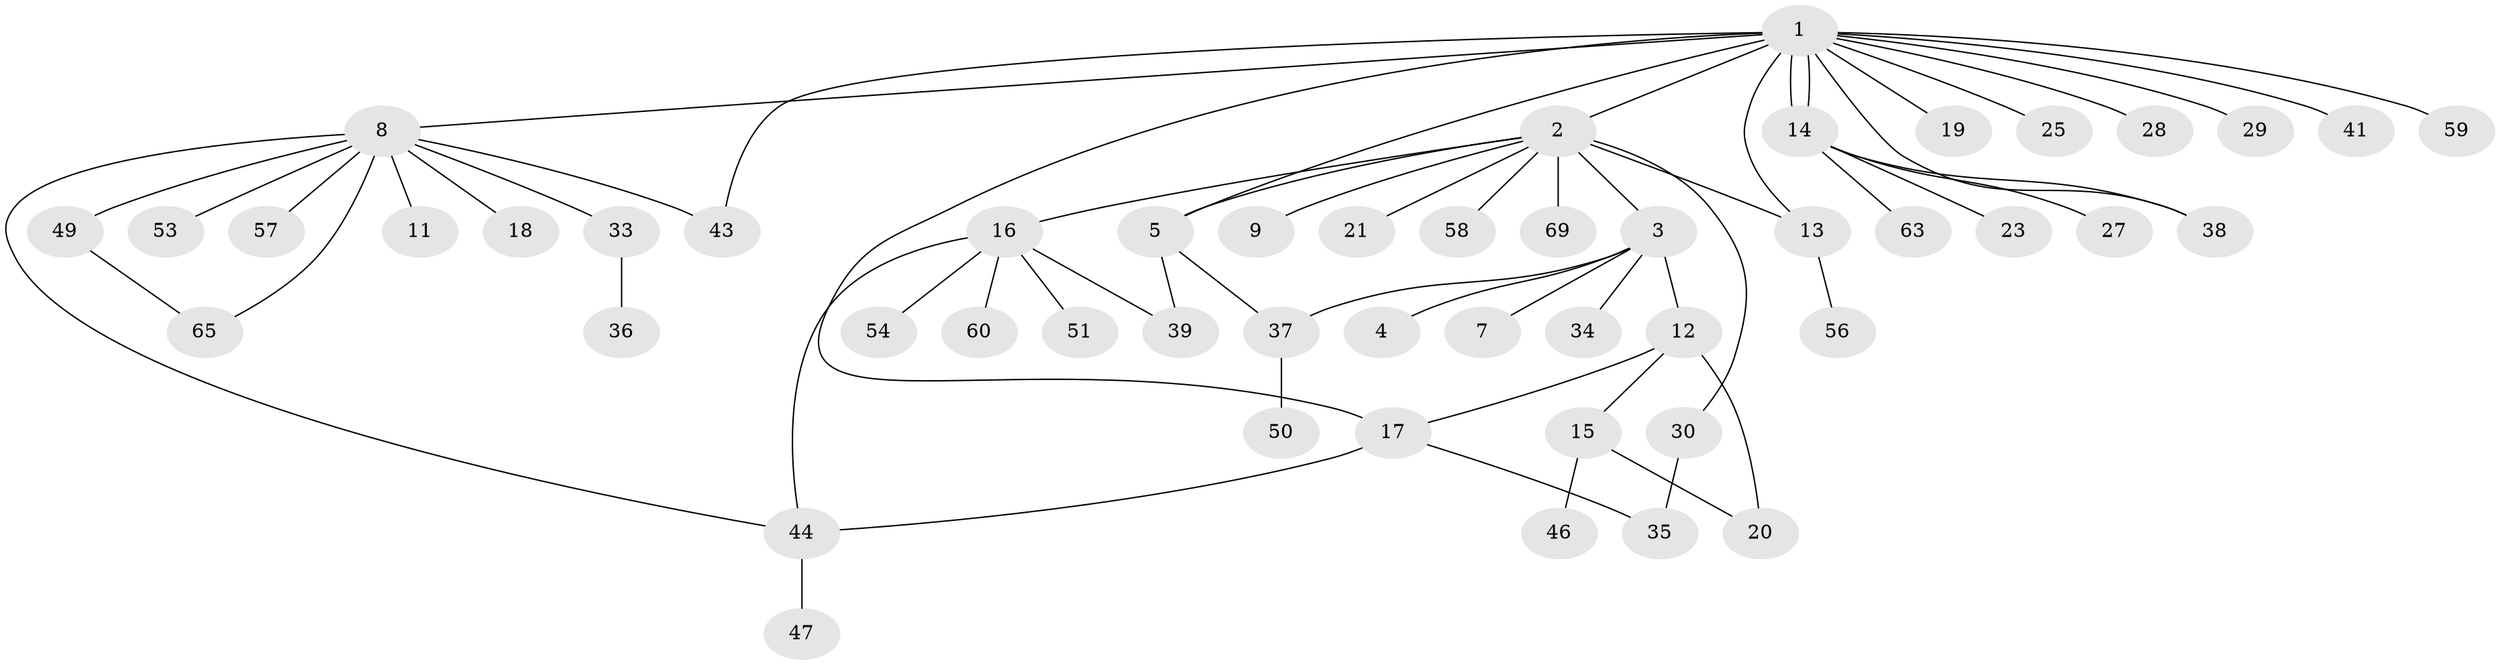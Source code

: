 // Generated by graph-tools (version 1.1) at 2025/51/02/27/25 19:51:54]
// undirected, 50 vertices, 62 edges
graph export_dot {
graph [start="1"]
  node [color=gray90,style=filled];
  1 [super="+48"];
  2 [super="+6"];
  3 [super="+31"];
  4 [super="+24"];
  5 [super="+10"];
  7;
  8 [super="+64"];
  9;
  11;
  12;
  13 [super="+40"];
  14 [super="+62"];
  15 [super="+26"];
  16 [super="+42"];
  17 [super="+66"];
  18;
  19;
  20 [super="+22"];
  21;
  23;
  25;
  27;
  28;
  29;
  30 [super="+32"];
  33 [super="+61"];
  34 [super="+68"];
  35;
  36;
  37;
  38;
  39 [super="+52"];
  41;
  43 [super="+45"];
  44 [super="+55"];
  46;
  47;
  49;
  50;
  51;
  53;
  54;
  56;
  57;
  58 [super="+67"];
  59;
  60;
  63;
  65;
  69;
  1 -- 2 [weight=2];
  1 -- 5;
  1 -- 8;
  1 -- 13;
  1 -- 14;
  1 -- 14;
  1 -- 17;
  1 -- 19;
  1 -- 25;
  1 -- 28;
  1 -- 29;
  1 -- 41;
  1 -- 43;
  1 -- 59;
  1 -- 38;
  2 -- 3;
  2 -- 5;
  2 -- 13;
  2 -- 30;
  2 -- 58;
  2 -- 16;
  2 -- 69;
  2 -- 21;
  2 -- 9;
  3 -- 4;
  3 -- 7;
  3 -- 12;
  3 -- 34;
  3 -- 37;
  5 -- 37;
  5 -- 39;
  8 -- 11;
  8 -- 18;
  8 -- 33;
  8 -- 43;
  8 -- 44;
  8 -- 49;
  8 -- 53;
  8 -- 57;
  8 -- 65;
  12 -- 15;
  12 -- 20;
  12 -- 17;
  13 -- 56;
  14 -- 23;
  14 -- 27;
  14 -- 38;
  14 -- 63;
  15 -- 20;
  15 -- 46;
  16 -- 39;
  16 -- 44;
  16 -- 51;
  16 -- 54;
  16 -- 60;
  17 -- 35;
  17 -- 44;
  30 -- 35;
  33 -- 36;
  37 -- 50;
  44 -- 47;
  49 -- 65;
}
